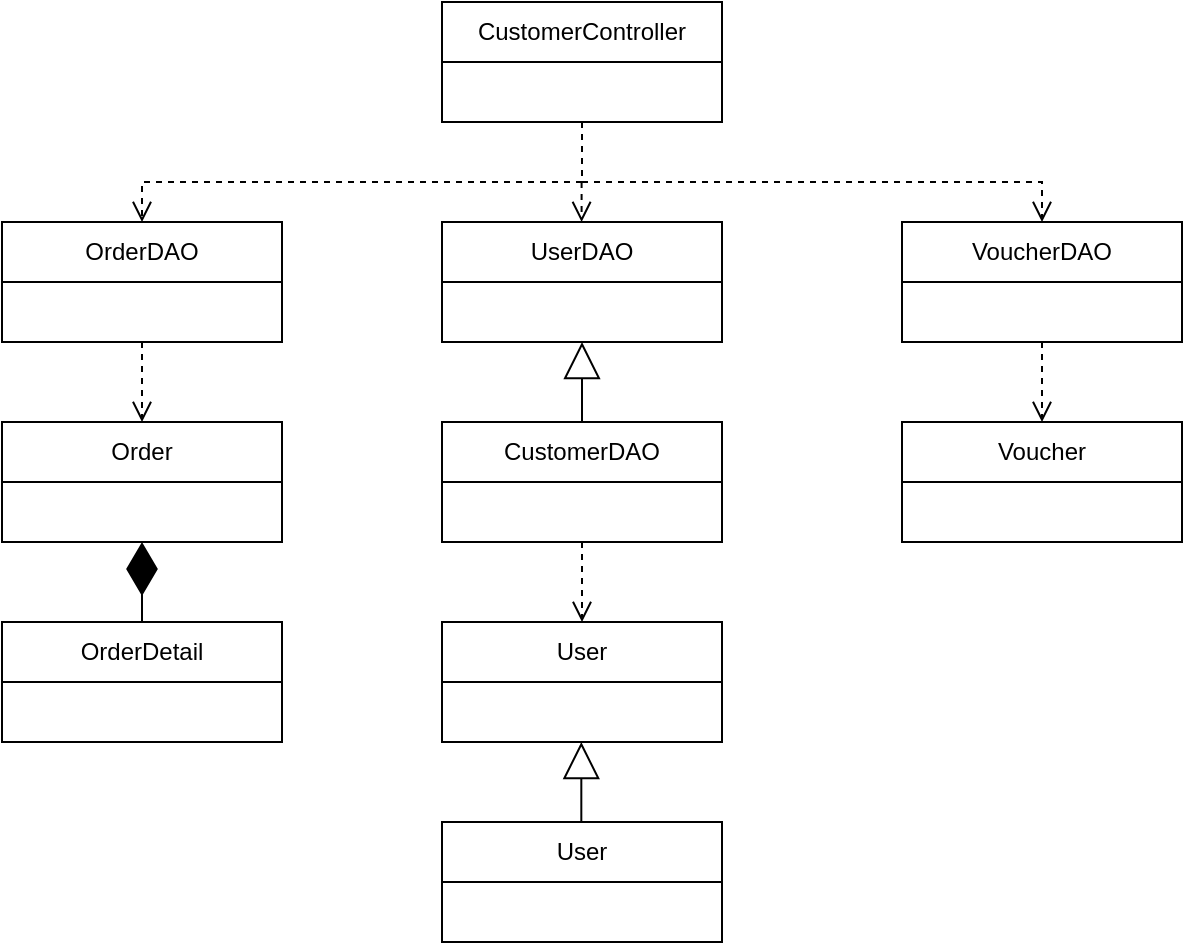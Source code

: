 <mxfile version="22.0.0" type="device">
  <diagram name="Trang-1" id="qktT0qjpinCFxN4toxlK">
    <mxGraphModel dx="810" dy="511" grid="1" gridSize="10" guides="1" tooltips="1" connect="1" arrows="1" fold="1" page="1" pageScale="1" pageWidth="827" pageHeight="1169" math="0" shadow="0">
      <root>
        <mxCell id="0" />
        <mxCell id="1" parent="0" />
        <mxCell id="wnBut_DAxPW7eYNr_kk_-2" value="CustomerController" style="swimlane;fontStyle=0;childLayout=stackLayout;horizontal=1;startSize=30;horizontalStack=0;resizeParent=1;resizeParentMax=0;resizeLast=0;collapsible=1;marginBottom=0;whiteSpace=wrap;html=1;" parent="1" vertex="1">
          <mxGeometry x="370" y="110" width="140" height="60" as="geometry" />
        </mxCell>
        <mxCell id="wnBut_DAxPW7eYNr_kk_-6" value="OrderDAO" style="swimlane;fontStyle=0;childLayout=stackLayout;horizontal=1;startSize=30;horizontalStack=0;resizeParent=1;resizeParentMax=0;resizeLast=0;collapsible=1;marginBottom=0;whiteSpace=wrap;html=1;" parent="1" vertex="1">
          <mxGeometry x="150" y="220" width="140" height="60" as="geometry" />
        </mxCell>
        <mxCell id="wnBut_DAxPW7eYNr_kk_-7" value="Order" style="swimlane;fontStyle=0;childLayout=stackLayout;horizontal=1;startSize=30;horizontalStack=0;resizeParent=1;resizeParentMax=0;resizeLast=0;collapsible=1;marginBottom=0;whiteSpace=wrap;html=1;" parent="1" vertex="1">
          <mxGeometry x="150" y="320" width="140" height="60" as="geometry" />
        </mxCell>
        <mxCell id="wnBut_DAxPW7eYNr_kk_-8" value="" style="html=1;verticalAlign=bottom;endArrow=open;dashed=1;endSize=8;curved=0;rounded=0;entryX=0.5;entryY=0;entryDx=0;entryDy=0;exitX=0.5;exitY=1;exitDx=0;exitDy=0;" parent="1" source="wnBut_DAxPW7eYNr_kk_-6" target="wnBut_DAxPW7eYNr_kk_-7" edge="1">
          <mxGeometry relative="1" as="geometry">
            <mxPoint x="490" y="280" as="sourcePoint" />
            <mxPoint x="410" y="280" as="targetPoint" />
            <Array as="points" />
          </mxGeometry>
        </mxCell>
        <mxCell id="wnBut_DAxPW7eYNr_kk_-9" value="" style="html=1;verticalAlign=bottom;endArrow=open;dashed=1;endSize=8;curved=0;rounded=0;entryX=0.5;entryY=0;entryDx=0;entryDy=0;exitX=0.5;exitY=1;exitDx=0;exitDy=0;" parent="1" source="wnBut_DAxPW7eYNr_kk_-2" target="wnBut_DAxPW7eYNr_kk_-6" edge="1">
          <mxGeometry relative="1" as="geometry">
            <mxPoint x="439.71" y="160" as="sourcePoint" />
            <mxPoint x="439.71" y="200" as="targetPoint" />
            <Array as="points">
              <mxPoint x="440" y="200" />
              <mxPoint x="220" y="200" />
            </Array>
          </mxGeometry>
        </mxCell>
        <mxCell id="wnBut_DAxPW7eYNr_kk_-12" value="VoucherDAO" style="swimlane;fontStyle=0;childLayout=stackLayout;horizontal=1;startSize=30;horizontalStack=0;resizeParent=1;resizeParentMax=0;resizeLast=0;collapsible=1;marginBottom=0;whiteSpace=wrap;html=1;" parent="1" vertex="1">
          <mxGeometry x="600" y="220" width="140" height="60" as="geometry" />
        </mxCell>
        <mxCell id="wnBut_DAxPW7eYNr_kk_-14" value="" style="html=1;verticalAlign=bottom;endArrow=open;dashed=1;endSize=8;curved=0;rounded=0;entryX=0.5;entryY=0;entryDx=0;entryDy=0;exitX=0.5;exitY=1;exitDx=0;exitDy=0;" parent="1" source="wnBut_DAxPW7eYNr_kk_-2" target="wnBut_DAxPW7eYNr_kk_-12" edge="1">
          <mxGeometry relative="1" as="geometry">
            <mxPoint x="440" y="180" as="sourcePoint" />
            <mxPoint x="290" y="230" as="targetPoint" />
            <Array as="points">
              <mxPoint x="440" y="200" />
              <mxPoint x="670" y="200" />
            </Array>
          </mxGeometry>
        </mxCell>
        <mxCell id="wnBut_DAxPW7eYNr_kk_-15" value="Voucher" style="swimlane;fontStyle=0;childLayout=stackLayout;horizontal=1;startSize=30;horizontalStack=0;resizeParent=1;resizeParentMax=0;resizeLast=0;collapsible=1;marginBottom=0;whiteSpace=wrap;html=1;" parent="1" vertex="1">
          <mxGeometry x="600" y="320" width="140" height="60" as="geometry" />
        </mxCell>
        <mxCell id="wnBut_DAxPW7eYNr_kk_-16" value="" style="html=1;verticalAlign=bottom;endArrow=open;dashed=1;endSize=8;curved=0;rounded=0;entryX=0.5;entryY=0;entryDx=0;entryDy=0;exitX=0.5;exitY=1;exitDx=0;exitDy=0;" parent="1" source="wnBut_DAxPW7eYNr_kk_-12" target="wnBut_DAxPW7eYNr_kk_-15" edge="1">
          <mxGeometry relative="1" as="geometry">
            <mxPoint x="449.62" y="310" as="sourcePoint" />
            <mxPoint x="449.62" y="360" as="targetPoint" />
            <Array as="points" />
          </mxGeometry>
        </mxCell>
        <mxCell id="Kh6Ndykuzws-ymVwyTLi-1" value="CustomerDAO" style="swimlane;fontStyle=0;childLayout=stackLayout;horizontal=1;startSize=30;horizontalStack=0;resizeParent=1;resizeParentMax=0;resizeLast=0;collapsible=1;marginBottom=0;whiteSpace=wrap;html=1;" parent="1" vertex="1">
          <mxGeometry x="370" y="320" width="140" height="60" as="geometry" />
        </mxCell>
        <mxCell id="Kh6Ndykuzws-ymVwyTLi-2" value="User" style="swimlane;fontStyle=0;childLayout=stackLayout;horizontal=1;startSize=30;horizontalStack=0;resizeParent=1;resizeParentMax=0;resizeLast=0;collapsible=1;marginBottom=0;whiteSpace=wrap;html=1;" parent="1" vertex="1">
          <mxGeometry x="370" y="420" width="140" height="60" as="geometry" />
        </mxCell>
        <mxCell id="Kh6Ndykuzws-ymVwyTLi-3" value="" style="html=1;verticalAlign=bottom;endArrow=open;dashed=1;endSize=8;curved=0;rounded=0;entryX=0.5;entryY=0;entryDx=0;entryDy=0;exitX=0.5;exitY=1;exitDx=0;exitDy=0;" parent="1" edge="1">
          <mxGeometry relative="1" as="geometry">
            <mxPoint x="439.8" y="200" as="sourcePoint" />
            <mxPoint x="439.8" y="220" as="targetPoint" />
            <Array as="points" />
          </mxGeometry>
        </mxCell>
        <mxCell id="Kh6Ndykuzws-ymVwyTLi-5" value="OrderDetail" style="swimlane;fontStyle=0;childLayout=stackLayout;horizontal=1;startSize=30;horizontalStack=0;resizeParent=1;resizeParentMax=0;resizeLast=0;collapsible=1;marginBottom=0;whiteSpace=wrap;html=1;" parent="1" vertex="1">
          <mxGeometry x="150" y="420" width="140" height="60" as="geometry" />
        </mxCell>
        <mxCell id="Kh6Ndykuzws-ymVwyTLi-7" value="" style="endArrow=diamondThin;endFill=1;endSize=24;html=1;rounded=0;exitX=0.5;exitY=0;exitDx=0;exitDy=0;entryX=0.5;entryY=1;entryDx=0;entryDy=0;" parent="1" source="Kh6Ndykuzws-ymVwyTLi-5" target="wnBut_DAxPW7eYNr_kk_-7" edge="1">
          <mxGeometry width="160" relative="1" as="geometry">
            <mxPoint x="330" y="290" as="sourcePoint" />
            <mxPoint x="490" y="290" as="targetPoint" />
          </mxGeometry>
        </mxCell>
        <mxCell id="Z-hli7LObke5PaMOBl-Z-1" value="UserDAO" style="swimlane;fontStyle=0;childLayout=stackLayout;horizontal=1;startSize=30;horizontalStack=0;resizeParent=1;resizeParentMax=0;resizeLast=0;collapsible=1;marginBottom=0;whiteSpace=wrap;html=1;" vertex="1" parent="1">
          <mxGeometry x="370" y="220" width="140" height="60" as="geometry" />
        </mxCell>
        <mxCell id="Z-hli7LObke5PaMOBl-Z-3" value="" style="html=1;verticalAlign=bottom;endArrow=open;dashed=1;endSize=8;curved=0;rounded=0;entryX=0.5;entryY=0;entryDx=0;entryDy=0;exitX=0.5;exitY=1;exitDx=0;exitDy=0;" edge="1" parent="1" source="Kh6Ndykuzws-ymVwyTLi-1" target="Kh6Ndykuzws-ymVwyTLi-2">
          <mxGeometry relative="1" as="geometry">
            <mxPoint x="439.76" y="360" as="sourcePoint" />
            <mxPoint x="439.76" y="380" as="targetPoint" />
            <Array as="points" />
          </mxGeometry>
        </mxCell>
        <mxCell id="Z-hli7LObke5PaMOBl-Z-4" value="User" style="swimlane;fontStyle=0;childLayout=stackLayout;horizontal=1;startSize=30;horizontalStack=0;resizeParent=1;resizeParentMax=0;resizeLast=0;collapsible=1;marginBottom=0;whiteSpace=wrap;html=1;" vertex="1" parent="1">
          <mxGeometry x="370" y="520" width="140" height="60" as="geometry" />
        </mxCell>
        <mxCell id="Z-hli7LObke5PaMOBl-Z-6" value="" style="endArrow=block;endSize=16;endFill=0;html=1;rounded=0;entryX=0.5;entryY=1;entryDx=0;entryDy=0;exitX=0.5;exitY=0;exitDx=0;exitDy=0;" edge="1" parent="1" source="Kh6Ndykuzws-ymVwyTLi-1" target="Z-hli7LObke5PaMOBl-Z-1">
          <mxGeometry width="160" relative="1" as="geometry">
            <mxPoint x="300" y="380" as="sourcePoint" />
            <mxPoint x="360" y="380" as="targetPoint" />
          </mxGeometry>
        </mxCell>
        <mxCell id="Z-hli7LObke5PaMOBl-Z-8" value="" style="endArrow=block;endSize=16;endFill=0;html=1;rounded=0;entryX=0.5;entryY=1;entryDx=0;entryDy=0;exitX=0.5;exitY=0;exitDx=0;exitDy=0;" edge="1" parent="1">
          <mxGeometry width="160" relative="1" as="geometry">
            <mxPoint x="439.66" y="520" as="sourcePoint" />
            <mxPoint x="439.66" y="480" as="targetPoint" />
          </mxGeometry>
        </mxCell>
      </root>
    </mxGraphModel>
  </diagram>
</mxfile>
